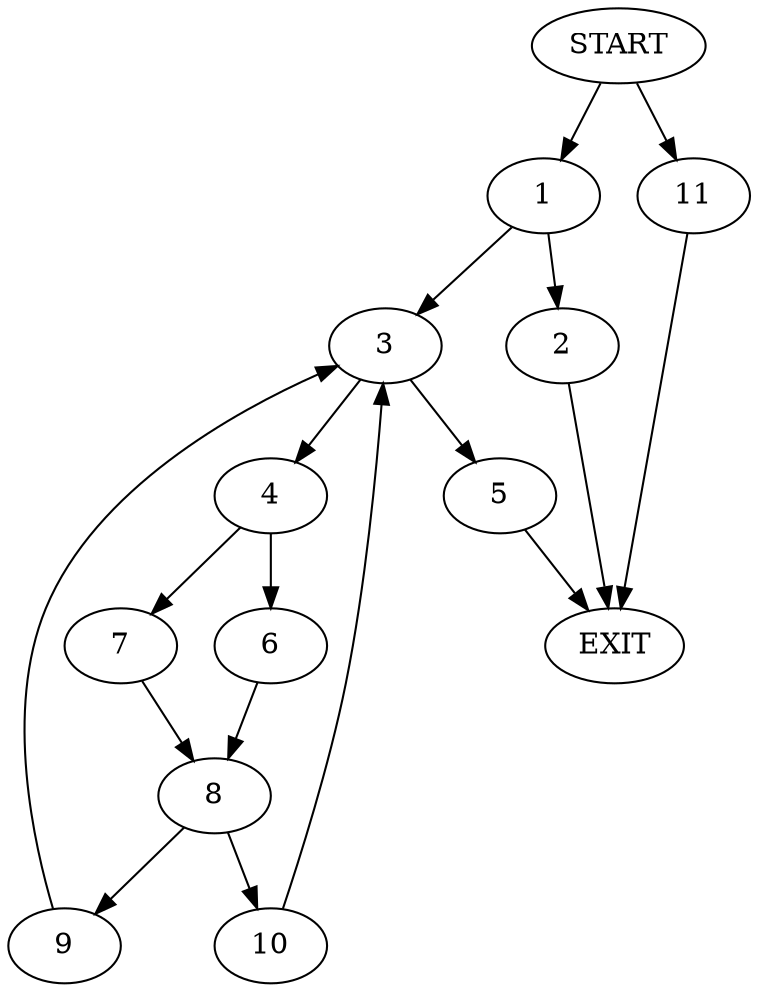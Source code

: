 digraph {
0 [label="START"]
12 [label="EXIT"]
0 -> 1
1 -> 2
1 -> 3
3 -> 4
3 -> 5
2 -> 12
4 -> 6
4 -> 7
5 -> 12
6 -> 8
7 -> 8
8 -> 9
8 -> 10
10 -> 3
9 -> 3
0 -> 11
11 -> 12
}
